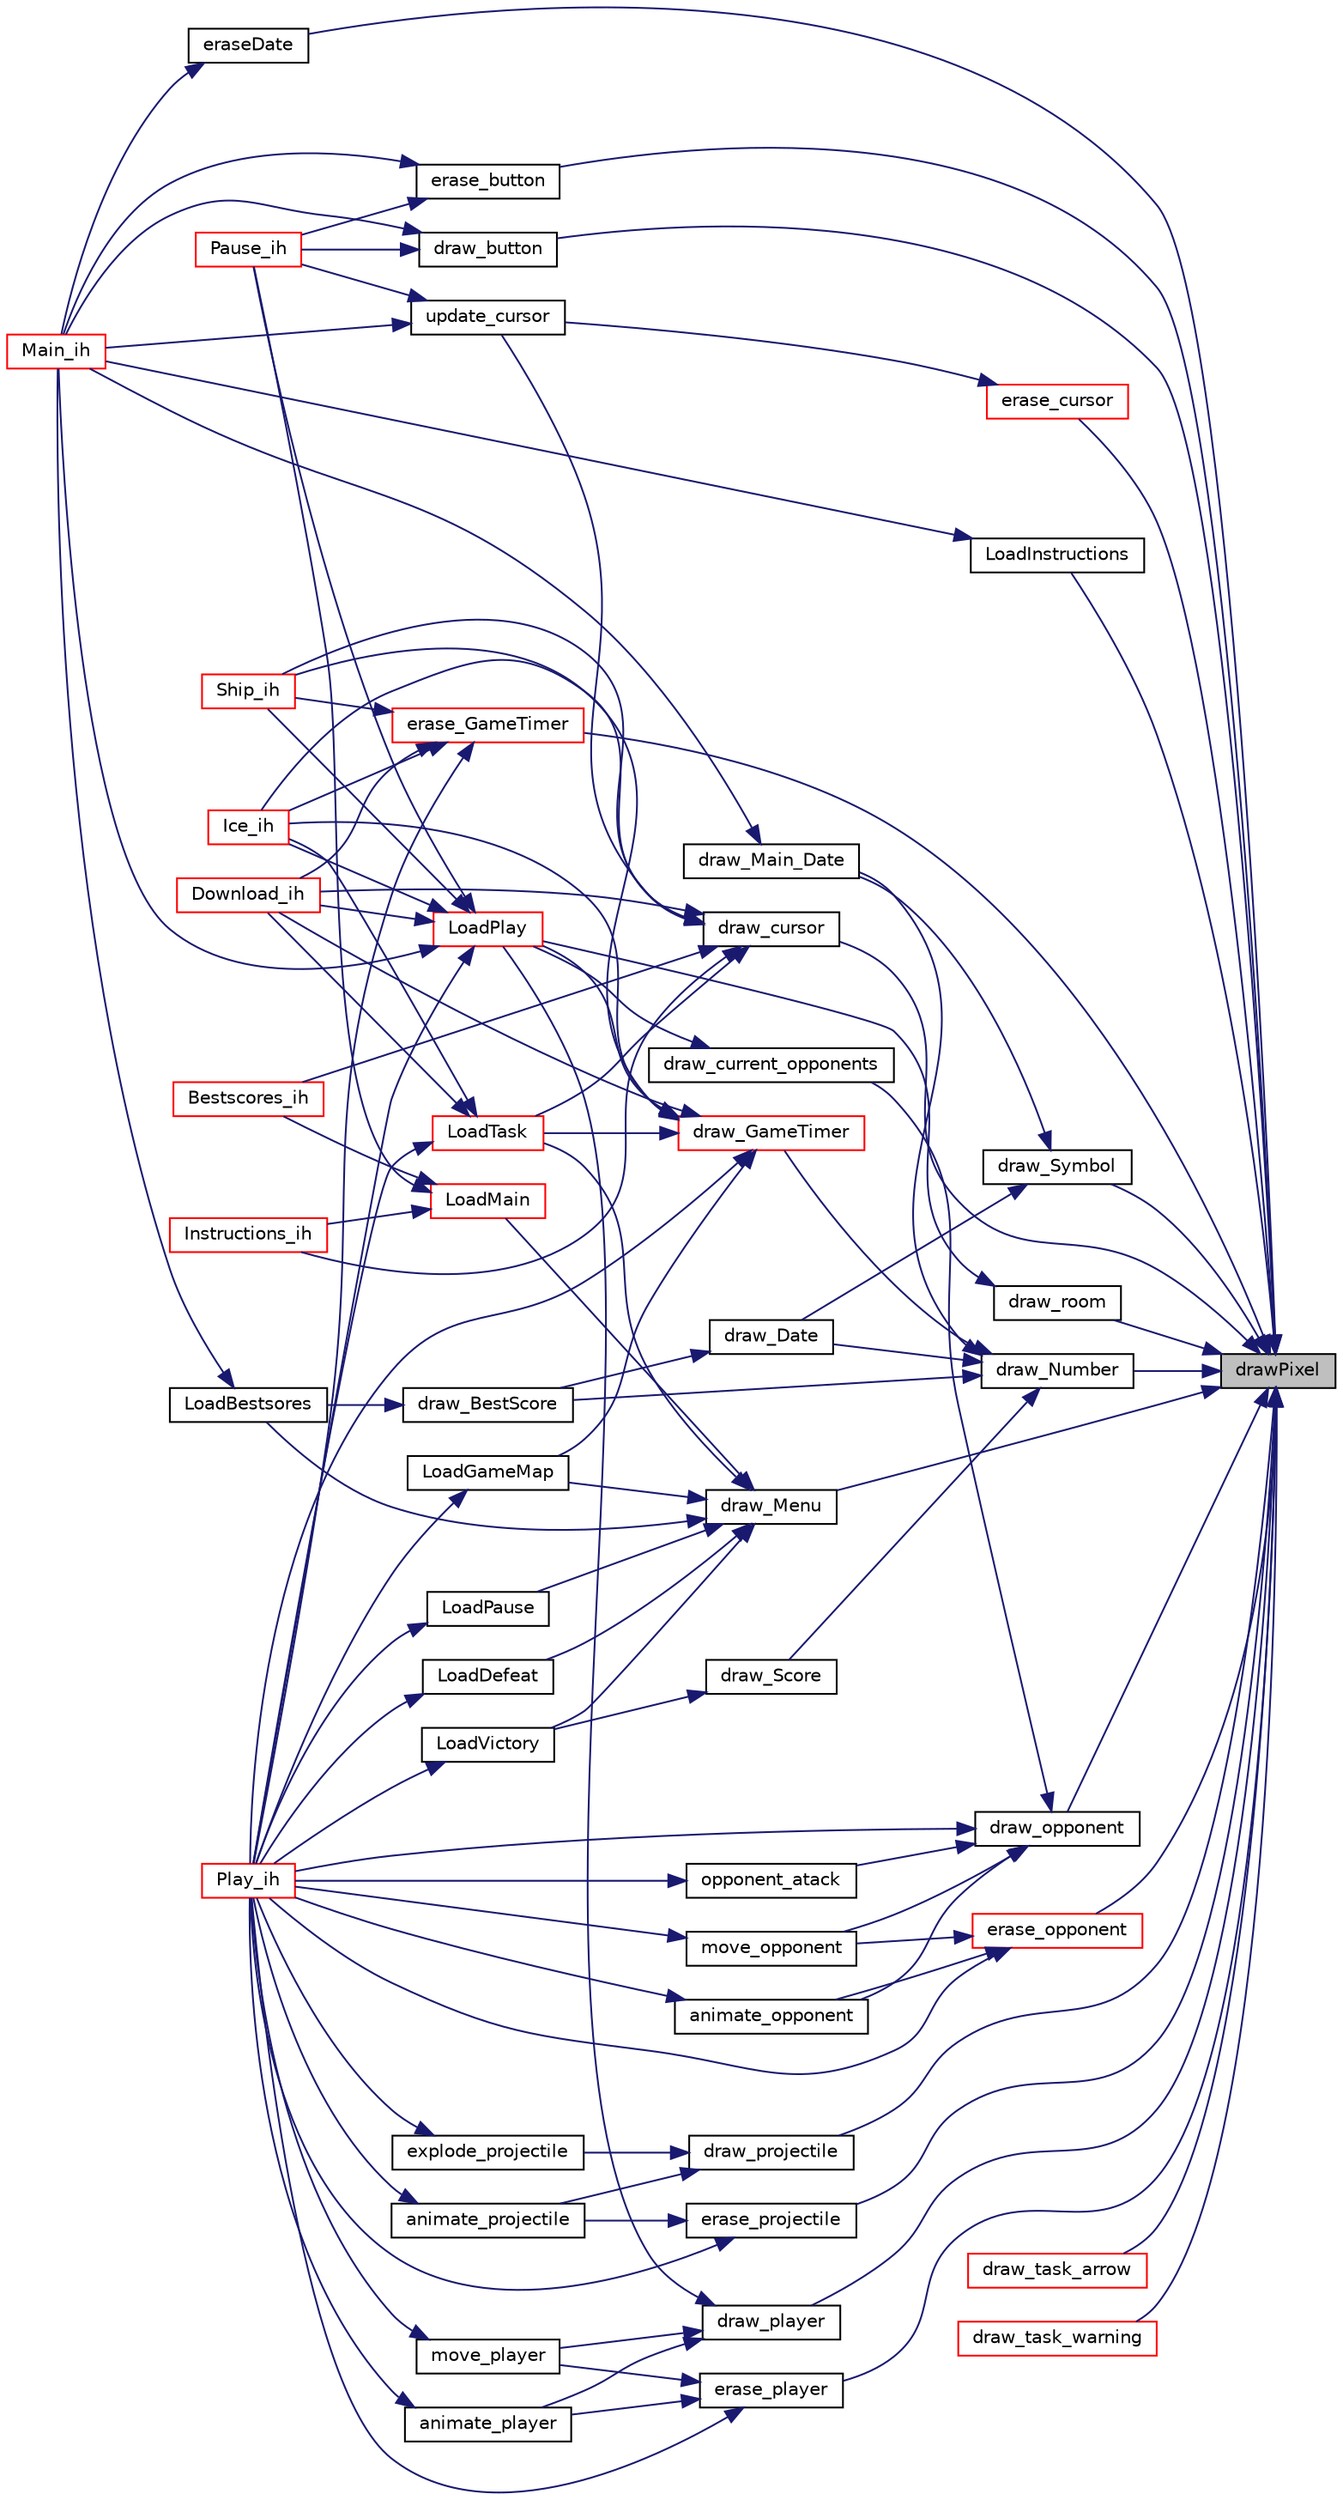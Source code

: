digraph "drawPixel"
{
 // LATEX_PDF_SIZE
  edge [fontname="Helvetica",fontsize="10",labelfontname="Helvetica",labelfontsize="10"];
  node [fontname="Helvetica",fontsize="10",shape=record];
  rankdir="RL";
  Node1 [label="drawPixel",height=0.2,width=0.4,color="black", fillcolor="grey75", style="filled", fontcolor="black",tooltip="Draws a certain pixel with a specific colour in the secondary buffer."];
  Node1 -> Node2 [dir="back",color="midnightblue",fontsize="10",style="solid",fontname="Helvetica"];
  Node2 [label="draw_button",height=0.2,width=0.4,color="black", fillcolor="white", style="filled",URL="$_buttons_8h.html#a8cffe5189a594e49e7510d739e186fa0",tooltip="Draws the button parameter on the screen."];
  Node2 -> Node3 [dir="back",color="midnightblue",fontsize="10",style="solid",fontname="Helvetica"];
  Node3 [label="Main_ih",height=0.2,width=0.4,color="red", fillcolor="white", style="filled",URL="$_menus_8h.html#a3592ff08968cbb8da75d5867a18fd867",tooltip="Main menu interrupt handler."];
  Node2 -> Node7 [dir="back",color="midnightblue",fontsize="10",style="solid",fontname="Helvetica"];
  Node7 [label="Pause_ih",height=0.2,width=0.4,color="red", fillcolor="white", style="filled",URL="$_menus_8h.html#aa7f24b953299929df44e12a52d9207dc",tooltip="Pause menu interrupt handler."];
  Node1 -> Node8 [dir="back",color="midnightblue",fontsize="10",style="solid",fontname="Helvetica"];
  Node8 [label="draw_cursor",height=0.2,width=0.4,color="black", fillcolor="white", style="filled",URL="$mouse_8h.html#a608343c0c4fb70cff0ccd951d5d98b2a",tooltip="Draws the cursor object on the screen."];
  Node8 -> Node9 [dir="back",color="midnightblue",fontsize="10",style="solid",fontname="Helvetica"];
  Node9 [label="Bestscores_ih",height=0.2,width=0.4,color="red", fillcolor="white", style="filled",URL="$_menus_8h.html#ab6dc6a05d4e412a14a2c419d4118ccfe",tooltip="BestScores menu interrupt handler."];
  Node8 -> Node10 [dir="back",color="midnightblue",fontsize="10",style="solid",fontname="Helvetica"];
  Node10 [label="Download_ih",height=0.2,width=0.4,color="red", fillcolor="white", style="filled",URL="$_menus_8h.html#a9c8de87df6b864df9da56d638e5045ed",tooltip="Download task interrupt handler."];
  Node8 -> Node11 [dir="back",color="midnightblue",fontsize="10",style="solid",fontname="Helvetica"];
  Node11 [label="Ice_ih",height=0.2,width=0.4,color="red", fillcolor="white", style="filled",URL="$_menus_8h.html#a2c868904f0707add63b5b8dad5a0fb70",tooltip="Ice task interrupt handler."];
  Node8 -> Node12 [dir="back",color="midnightblue",fontsize="10",style="solid",fontname="Helvetica"];
  Node12 [label="Instructions_ih",height=0.2,width=0.4,color="red", fillcolor="white", style="filled",URL="$_menus_8h.html#a3db5e984387c8f6cc7dedd2d02e138c5",tooltip="Instructions menu interrupt handler."];
  Node8 -> Node13 [dir="back",color="midnightblue",fontsize="10",style="solid",fontname="Helvetica"];
  Node13 [label="LoadTask",height=0.2,width=0.4,color="red", fillcolor="white", style="filled",URL="$_menus_8h.html#aa2a078fba4dccaaf0b32cfbb078555d1",tooltip="Draws a specific task."];
  Node13 -> Node10 [dir="back",color="midnightblue",fontsize="10",style="solid",fontname="Helvetica"];
  Node13 -> Node11 [dir="back",color="midnightblue",fontsize="10",style="solid",fontname="Helvetica"];
  Node13 -> Node14 [dir="back",color="midnightblue",fontsize="10",style="solid",fontname="Helvetica"];
  Node14 [label="Play_ih",height=0.2,width=0.4,color="red", fillcolor="white", style="filled",URL="$_game_8h.html#a5e37d0a40a8d0e1d72ebe9e838178e76",tooltip="Play menu interrupt handler."];
  Node8 -> Node16 [dir="back",color="midnightblue",fontsize="10",style="solid",fontname="Helvetica"];
  Node16 [label="Ship_ih",height=0.2,width=0.4,color="red", fillcolor="white", style="filled",URL="$_menus_8h.html#a75e8944d5ec282e8efbbaec5b8c46fb1",tooltip="Ship task interrupt handler."];
  Node8 -> Node17 [dir="back",color="midnightblue",fontsize="10",style="solid",fontname="Helvetica"];
  Node17 [label="update_cursor",height=0.2,width=0.4,color="black", fillcolor="white", style="filled",URL="$mouse_8h.html#aeed04eb43d034f5395e62cb8f521851b",tooltip="Changes the cursor position according to it's movement."];
  Node17 -> Node3 [dir="back",color="midnightblue",fontsize="10",style="solid",fontname="Helvetica"];
  Node17 -> Node7 [dir="back",color="midnightblue",fontsize="10",style="solid",fontname="Helvetica"];
  Node1 -> Node18 [dir="back",color="midnightblue",fontsize="10",style="solid",fontname="Helvetica"];
  Node18 [label="draw_Menu",height=0.2,width=0.4,color="black", fillcolor="white", style="filled",URL="$_menus_8h.html#a85eb4dfebd2e93a5df2eb92041652bc4",tooltip="Draws the current_background."];
  Node18 -> Node19 [dir="back",color="midnightblue",fontsize="10",style="solid",fontname="Helvetica"];
  Node19 [label="LoadBestsores",height=0.2,width=0.4,color="black", fillcolor="white", style="filled",URL="$_menus_8h.html#ace31b8ab160f9392523b2eeee6bc4d3d",tooltip="Loads the bestScores menu xpm, each score, and draws the menu."];
  Node19 -> Node3 [dir="back",color="midnightblue",fontsize="10",style="solid",fontname="Helvetica"];
  Node18 -> Node20 [dir="back",color="midnightblue",fontsize="10",style="solid",fontname="Helvetica"];
  Node20 [label="LoadDefeat",height=0.2,width=0.4,color="black", fillcolor="white", style="filled",URL="$_menus_8h.html#a673b273cbb240a1935911c88b071bbca",tooltip="Loads the defeat menu xpm and draws it."];
  Node20 -> Node14 [dir="back",color="midnightblue",fontsize="10",style="solid",fontname="Helvetica"];
  Node18 -> Node21 [dir="back",color="midnightblue",fontsize="10",style="solid",fontname="Helvetica"];
  Node21 [label="LoadGameMap",height=0.2,width=0.4,color="black", fillcolor="white", style="filled",URL="$_menus_8h.html#aa8ae66da186d9b529baed1d778963e91",tooltip="Loads the gameMap menu xpm, the task warnings and draws it."];
  Node21 -> Node14 [dir="back",color="midnightblue",fontsize="10",style="solid",fontname="Helvetica"];
  Node18 -> Node22 [dir="back",color="midnightblue",fontsize="10",style="solid",fontname="Helvetica"];
  Node22 [label="LoadMain",height=0.2,width=0.4,color="red", fillcolor="white", style="filled",URL="$_menus_8h.html#ae973fa5491e0fee81d89dc596ee62933",tooltip="Loads the main menu xpm, it's buttons, and draws the menu."];
  Node22 -> Node9 [dir="back",color="midnightblue",fontsize="10",style="solid",fontname="Helvetica"];
  Node22 -> Node12 [dir="back",color="midnightblue",fontsize="10",style="solid",fontname="Helvetica"];
  Node22 -> Node7 [dir="back",color="midnightblue",fontsize="10",style="solid",fontname="Helvetica"];
  Node18 -> Node25 [dir="back",color="midnightblue",fontsize="10",style="solid",fontname="Helvetica"];
  Node25 [label="LoadPause",height=0.2,width=0.4,color="black", fillcolor="white", style="filled",URL="$_menus_8h.html#a07bd6147697a2c580d307ebad35a9fce",tooltip="Loads the pause menu xpm, it's buttons, and draws the menu."];
  Node25 -> Node14 [dir="back",color="midnightblue",fontsize="10",style="solid",fontname="Helvetica"];
  Node18 -> Node13 [dir="back",color="midnightblue",fontsize="10",style="solid",fontname="Helvetica"];
  Node18 -> Node26 [dir="back",color="midnightblue",fontsize="10",style="solid",fontname="Helvetica"];
  Node26 [label="LoadVictory",height=0.2,width=0.4,color="black", fillcolor="white", style="filled",URL="$_menus_8h.html#a88871c4848e946c336092836fe71598a",tooltip="Loads the victory menu xpm, the score and draws it."];
  Node26 -> Node14 [dir="back",color="midnightblue",fontsize="10",style="solid",fontname="Helvetica"];
  Node1 -> Node27 [dir="back",color="midnightblue",fontsize="10",style="solid",fontname="Helvetica"];
  Node27 [label="draw_Number",height=0.2,width=0.4,color="black", fillcolor="white", style="filled",URL="$_menus_8h.html#ad6695b0cd150a5b834a17dcaf664c884",tooltip="Draws a specific number in a certain position."];
  Node27 -> Node28 [dir="back",color="midnightblue",fontsize="10",style="solid",fontname="Helvetica"];
  Node28 [label="draw_BestScore",height=0.2,width=0.4,color="black", fillcolor="white", style="filled",URL="$_menus_8h.html#a38b2f5edefefb84712526dfbeab6d1c7",tooltip="Draws a specific score in a certain position."];
  Node28 -> Node19 [dir="back",color="midnightblue",fontsize="10",style="solid",fontname="Helvetica"];
  Node27 -> Node29 [dir="back",color="midnightblue",fontsize="10",style="solid",fontname="Helvetica"];
  Node29 [label="draw_Date",height=0.2,width=0.4,color="black", fillcolor="white", style="filled",URL="$_menus_8h.html#aab1921686c12a1657afd75ef82b79ec2",tooltip="Draws a specific date in a certain position."];
  Node29 -> Node28 [dir="back",color="midnightblue",fontsize="10",style="solid",fontname="Helvetica"];
  Node27 -> Node30 [dir="back",color="midnightblue",fontsize="10",style="solid",fontname="Helvetica"];
  Node30 [label="draw_GameTimer",height=0.2,width=0.4,color="red", fillcolor="white", style="filled",URL="$_menus_8h.html#a05dfd7f7c32d4a948723f0ceb4446929",tooltip="Draws the remaining game time."];
  Node30 -> Node10 [dir="back",color="midnightblue",fontsize="10",style="solid",fontname="Helvetica"];
  Node30 -> Node11 [dir="back",color="midnightblue",fontsize="10",style="solid",fontname="Helvetica"];
  Node30 -> Node21 [dir="back",color="midnightblue",fontsize="10",style="solid",fontname="Helvetica"];
  Node30 -> Node32 [dir="back",color="midnightblue",fontsize="10",style="solid",fontname="Helvetica"];
  Node32 [label="LoadPlay",height=0.2,width=0.4,color="red", fillcolor="white", style="filled",URL="$_menus_8h.html#a1b9a630c88309b3402fd87a4ffa6bc7f",tooltip="Draws the room as well as all the tasks and opponents from that room, changes the player direction an..."];
  Node32 -> Node10 [dir="back",color="midnightblue",fontsize="10",style="solid",fontname="Helvetica"];
  Node32 -> Node11 [dir="back",color="midnightblue",fontsize="10",style="solid",fontname="Helvetica"];
  Node32 -> Node3 [dir="back",color="midnightblue",fontsize="10",style="solid",fontname="Helvetica"];
  Node32 -> Node7 [dir="back",color="midnightblue",fontsize="10",style="solid",fontname="Helvetica"];
  Node32 -> Node14 [dir="back",color="midnightblue",fontsize="10",style="solid",fontname="Helvetica"];
  Node32 -> Node16 [dir="back",color="midnightblue",fontsize="10",style="solid",fontname="Helvetica"];
  Node30 -> Node13 [dir="back",color="midnightblue",fontsize="10",style="solid",fontname="Helvetica"];
  Node30 -> Node14 [dir="back",color="midnightblue",fontsize="10",style="solid",fontname="Helvetica"];
  Node30 -> Node16 [dir="back",color="midnightblue",fontsize="10",style="solid",fontname="Helvetica"];
  Node27 -> Node34 [dir="back",color="midnightblue",fontsize="10",style="solid",fontname="Helvetica"];
  Node34 [label="draw_Main_Date",height=0.2,width=0.4,color="black", fillcolor="white", style="filled",URL="$_menus_8h.html#a2be558631806ce756546c14d1dcfd400",tooltip="Draws the date in the main menu."];
  Node34 -> Node3 [dir="back",color="midnightblue",fontsize="10",style="solid",fontname="Helvetica"];
  Node27 -> Node35 [dir="back",color="midnightblue",fontsize="10",style="solid",fontname="Helvetica"];
  Node35 [label="draw_Score",height=0.2,width=0.4,color="black", fillcolor="white", style="filled",URL="$_menus_8h.html#afceaffa935f92c780db7180ef085d8e7",tooltip="Draws the pontos in a certain position."];
  Node35 -> Node26 [dir="back",color="midnightblue",fontsize="10",style="solid",fontname="Helvetica"];
  Node1 -> Node36 [dir="back",color="midnightblue",fontsize="10",style="solid",fontname="Helvetica"];
  Node36 [label="draw_opponent",height=0.2,width=0.4,color="black", fillcolor="white", style="filled",URL="$_opponents_8h.html#a266cb6486a1ed361ae0381cf46ab7764",tooltip="Draws the opponent parameter on the screen."];
  Node36 -> Node37 [dir="back",color="midnightblue",fontsize="10",style="solid",fontname="Helvetica"];
  Node37 [label="animate_opponent",height=0.2,width=0.4,color="black", fillcolor="white", style="filled",URL="$_opponents_8h.html#a73358e93e4cccfee54666d4a0bbca9cb",tooltip="Change the opponent image with the following index in the array of animations."];
  Node37 -> Node14 [dir="back",color="midnightblue",fontsize="10",style="solid",fontname="Helvetica"];
  Node36 -> Node38 [dir="back",color="midnightblue",fontsize="10",style="solid",fontname="Helvetica"];
  Node38 [label="draw_current_opponents",height=0.2,width=0.4,color="black", fillcolor="white", style="filled",URL="$_opponents_8h.html#a2e635b388f51128a51ca2e76f7a1f0e6",tooltip="Draws all the opponents with the same room as the room variable."];
  Node38 -> Node32 [dir="back",color="midnightblue",fontsize="10",style="solid",fontname="Helvetica"];
  Node36 -> Node39 [dir="back",color="midnightblue",fontsize="10",style="solid",fontname="Helvetica"];
  Node39 [label="move_opponent",height=0.2,width=0.4,color="black", fillcolor="white", style="filled",URL="$_opponents_8h.html#a4705ad3c5c9e661c3003c0451b9988e4",tooltip="Changes the player position if it does not collide with any object, else changes direction."];
  Node39 -> Node14 [dir="back",color="midnightblue",fontsize="10",style="solid",fontname="Helvetica"];
  Node36 -> Node40 [dir="back",color="midnightblue",fontsize="10",style="solid",fontname="Helvetica"];
  Node40 [label="opponent_atack",height=0.2,width=0.4,color="black", fillcolor="white", style="filled",URL="$_opponents_8h.html#adbe162ca5e98eacded988eb7c4d8434e",tooltip="Change the opponent image with the following index in the array of atack animations."];
  Node40 -> Node14 [dir="back",color="midnightblue",fontsize="10",style="solid",fontname="Helvetica"];
  Node36 -> Node14 [dir="back",color="midnightblue",fontsize="10",style="solid",fontname="Helvetica"];
  Node1 -> Node41 [dir="back",color="midnightblue",fontsize="10",style="solid",fontname="Helvetica"];
  Node41 [label="draw_player",height=0.2,width=0.4,color="black", fillcolor="white", style="filled",URL="$_player_8h.html#a21473296e1c865781a3b550ffaedbf24",tooltip="Draws the player parameter on the screen."];
  Node41 -> Node42 [dir="back",color="midnightblue",fontsize="10",style="solid",fontname="Helvetica"];
  Node42 [label="animate_player",height=0.2,width=0.4,color="black", fillcolor="white", style="filled",URL="$_player_8h.html#a7aefbdb854259d01f536589486caf610",tooltip="Change the player image with the following index in the array of animations."];
  Node42 -> Node14 [dir="back",color="midnightblue",fontsize="10",style="solid",fontname="Helvetica"];
  Node41 -> Node32 [dir="back",color="midnightblue",fontsize="10",style="solid",fontname="Helvetica"];
  Node41 -> Node43 [dir="back",color="midnightblue",fontsize="10",style="solid",fontname="Helvetica"];
  Node43 [label="move_player",height=0.2,width=0.4,color="black", fillcolor="white", style="filled",URL="$_player_8h.html#a29f70084ff8b4d44a7fee589d4fcfe77",tooltip="Changes the player direction and position if it does not collide with any object."];
  Node43 -> Node14 [dir="back",color="midnightblue",fontsize="10",style="solid",fontname="Helvetica"];
  Node1 -> Node44 [dir="back",color="midnightblue",fontsize="10",style="solid",fontname="Helvetica"];
  Node44 [label="draw_projectile",height=0.2,width=0.4,color="black", fillcolor="white", style="filled",URL="$_projectile_8h.html#aaaf2947b73a3774a4133fd2edafb4a4a",tooltip="Draws the projectile parameter on the screen."];
  Node44 -> Node45 [dir="back",color="midnightblue",fontsize="10",style="solid",fontname="Helvetica"];
  Node45 [label="animate_projectile",height=0.2,width=0.4,color="black", fillcolor="white", style="filled",URL="$_projectile_8h.html#a40ecb58e418fa7e795925a118422351a",tooltip="Changes the projectile position if it does not collide, else it erases it."];
  Node45 -> Node14 [dir="back",color="midnightblue",fontsize="10",style="solid",fontname="Helvetica"];
  Node44 -> Node46 [dir="back",color="midnightblue",fontsize="10",style="solid",fontname="Helvetica"];
  Node46 [label="explode_projectile",height=0.2,width=0.4,color="black", fillcolor="white", style="filled",URL="$_projectile_8h.html#a78d1d81b19bf7be31f31b1959cf81f44",tooltip="Change projectile img to the following in the array of animation."];
  Node46 -> Node14 [dir="back",color="midnightblue",fontsize="10",style="solid",fontname="Helvetica"];
  Node1 -> Node47 [dir="back",color="midnightblue",fontsize="10",style="solid",fontname="Helvetica"];
  Node47 [label="draw_room",height=0.2,width=0.4,color="black", fillcolor="white", style="filled",URL="$_rooms_8h.html#afdd3ac068f320937693d22b737d25610",tooltip="Draws the room background to the screen."];
  Node47 -> Node32 [dir="back",color="midnightblue",fontsize="10",style="solid",fontname="Helvetica"];
  Node1 -> Node48 [dir="back",color="midnightblue",fontsize="10",style="solid",fontname="Helvetica"];
  Node48 [label="draw_Symbol",height=0.2,width=0.4,color="black", fillcolor="white", style="filled",URL="$_menus_8h.html#add2b6827038a412296d2c160ea053c01",tooltip="Draws a specific symbol in a certain position."];
  Node48 -> Node29 [dir="back",color="midnightblue",fontsize="10",style="solid",fontname="Helvetica"];
  Node48 -> Node34 [dir="back",color="midnightblue",fontsize="10",style="solid",fontname="Helvetica"];
  Node1 -> Node49 [dir="back",color="midnightblue",fontsize="10",style="solid",fontname="Helvetica"];
  Node49 [label="draw_task_arrow",height=0.2,width=0.4,color="red", fillcolor="white", style="filled",URL="$_tasks_8h.html#a93da032b32a09169a21644aaaa9df109",tooltip="Draws an arrow pointing to a specific task in the room."];
  Node1 -> Node51 [dir="back",color="midnightblue",fontsize="10",style="solid",fontname="Helvetica"];
  Node51 [label="draw_task_warning",height=0.2,width=0.4,color="red", fillcolor="white", style="filled",URL="$_tasks_8h.html#ae8be42430e51b8e5aa7623ddcfd8a721",tooltip="Draws a warning to a specific task in the map menu."];
  Node1 -> Node53 [dir="back",color="midnightblue",fontsize="10",style="solid",fontname="Helvetica"];
  Node53 [label="erase_button",height=0.2,width=0.4,color="black", fillcolor="white", style="filled",URL="$_buttons_8h.html#a90cba6b6a8a859b588dcde42e7b2d5f6",tooltip="Substitutes the button pixels with the menu background in order to erase it."];
  Node53 -> Node3 [dir="back",color="midnightblue",fontsize="10",style="solid",fontname="Helvetica"];
  Node53 -> Node7 [dir="back",color="midnightblue",fontsize="10",style="solid",fontname="Helvetica"];
  Node1 -> Node54 [dir="back",color="midnightblue",fontsize="10",style="solid",fontname="Helvetica"];
  Node54 [label="erase_cursor",height=0.2,width=0.4,color="red", fillcolor="white", style="filled",URL="$mouse_8h.html#a954a28cd211a8ca9e076c800a8886a76",tooltip="Substitutes the cursor pixels with the background in order to erase it"];
  Node54 -> Node17 [dir="back",color="midnightblue",fontsize="10",style="solid",fontname="Helvetica"];
  Node1 -> Node56 [dir="back",color="midnightblue",fontsize="10",style="solid",fontname="Helvetica"];
  Node56 [label="erase_GameTimer",height=0.2,width=0.4,color="red", fillcolor="white", style="filled",URL="$_menus_8h.html#a2665a92d6b5004d12a6eb85144ce9e6f",tooltip="Removes the game time from the screen."];
  Node56 -> Node10 [dir="back",color="midnightblue",fontsize="10",style="solid",fontname="Helvetica"];
  Node56 -> Node11 [dir="back",color="midnightblue",fontsize="10",style="solid",fontname="Helvetica"];
  Node56 -> Node14 [dir="back",color="midnightblue",fontsize="10",style="solid",fontname="Helvetica"];
  Node56 -> Node16 [dir="back",color="midnightblue",fontsize="10",style="solid",fontname="Helvetica"];
  Node1 -> Node57 [dir="back",color="midnightblue",fontsize="10",style="solid",fontname="Helvetica"];
  Node57 [label="erase_opponent",height=0.2,width=0.4,color="red", fillcolor="white", style="filled",URL="$_opponents_8h.html#a193a4a3e914becc3f34ce1d381777853",tooltip="Substitutes the opponent pixels with the room background in order to erase it."];
  Node57 -> Node37 [dir="back",color="midnightblue",fontsize="10",style="solid",fontname="Helvetica"];
  Node57 -> Node39 [dir="back",color="midnightblue",fontsize="10",style="solid",fontname="Helvetica"];
  Node57 -> Node14 [dir="back",color="midnightblue",fontsize="10",style="solid",fontname="Helvetica"];
  Node1 -> Node60 [dir="back",color="midnightblue",fontsize="10",style="solid",fontname="Helvetica"];
  Node60 [label="erase_player",height=0.2,width=0.4,color="black", fillcolor="white", style="filled",URL="$_player_8h.html#adf6090d8eba84dacd9cf33ce004a67c9",tooltip="Substitutes the player pixels with the room background in order to erase it."];
  Node60 -> Node42 [dir="back",color="midnightblue",fontsize="10",style="solid",fontname="Helvetica"];
  Node60 -> Node43 [dir="back",color="midnightblue",fontsize="10",style="solid",fontname="Helvetica"];
  Node60 -> Node14 [dir="back",color="midnightblue",fontsize="10",style="solid",fontname="Helvetica"];
  Node1 -> Node61 [dir="back",color="midnightblue",fontsize="10",style="solid",fontname="Helvetica"];
  Node61 [label="erase_projectile",height=0.2,width=0.4,color="black", fillcolor="white", style="filled",URL="$_projectile_8h.html#a4991834527208cf6a17533cb65f7ec0c",tooltip="Substitutes the projectile pixels with the room background in order to erase it."];
  Node61 -> Node45 [dir="back",color="midnightblue",fontsize="10",style="solid",fontname="Helvetica"];
  Node61 -> Node14 [dir="back",color="midnightblue",fontsize="10",style="solid",fontname="Helvetica"];
  Node1 -> Node62 [dir="back",color="midnightblue",fontsize="10",style="solid",fontname="Helvetica"];
  Node62 [label="eraseDate",height=0.2,width=0.4,color="black", fillcolor="white", style="filled",URL="$_menus_8h.html#abdafa0b0196312bb4da5723af64b24aa",tooltip="Removes the date from the main menu screen."];
  Node62 -> Node3 [dir="back",color="midnightblue",fontsize="10",style="solid",fontname="Helvetica"];
  Node1 -> Node63 [dir="back",color="midnightblue",fontsize="10",style="solid",fontname="Helvetica"];
  Node63 [label="LoadInstructions",height=0.2,width=0.4,color="black", fillcolor="white", style="filled",URL="$_menus_8h.html#a5ee8ea6ea383a909ebb7fdd2dffe43c4",tooltip="Loads the instructions menu xpm and draws it."];
  Node63 -> Node3 [dir="back",color="midnightblue",fontsize="10",style="solid",fontname="Helvetica"];
}
